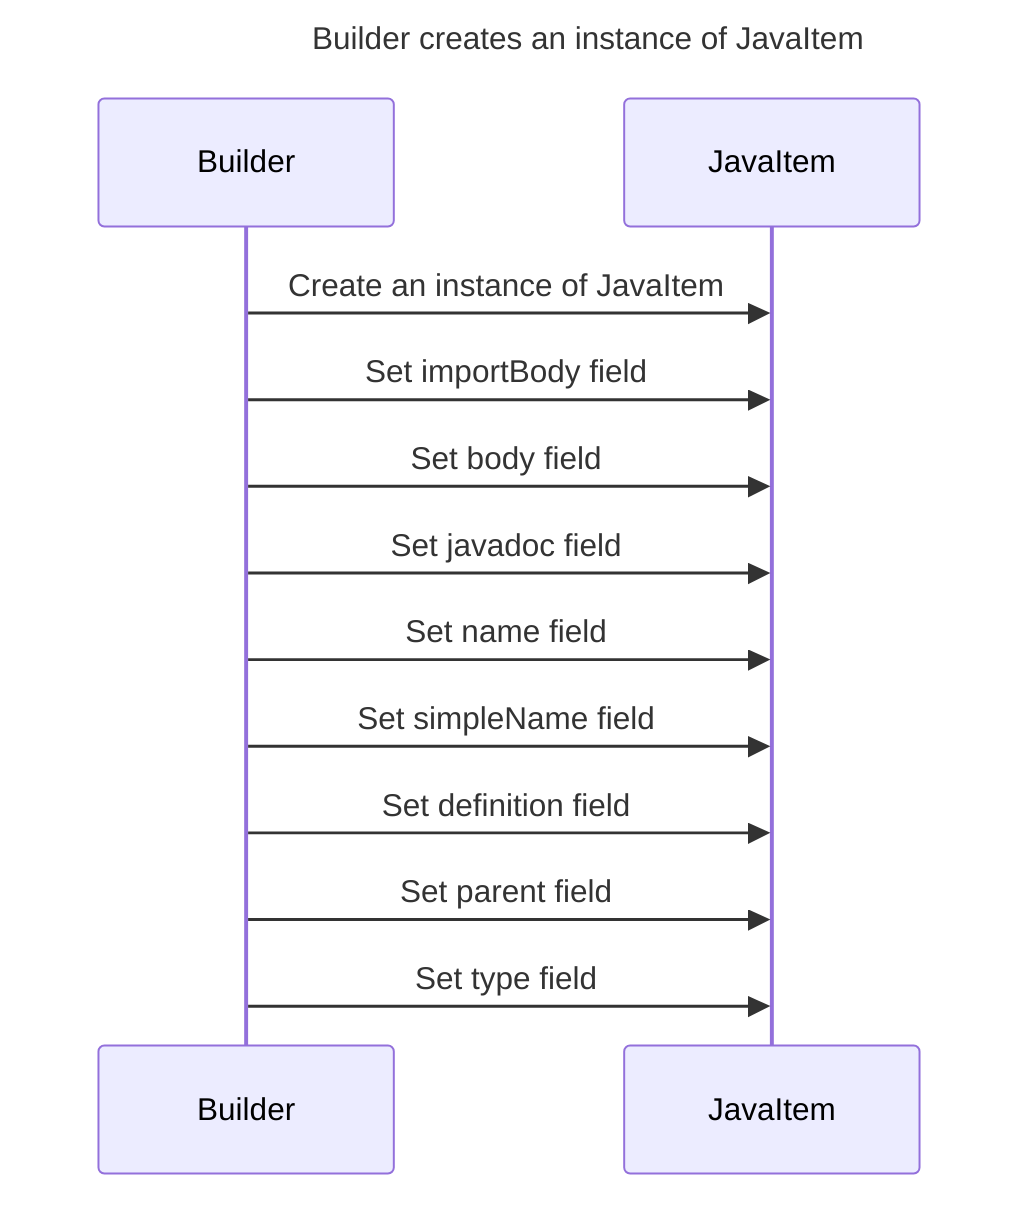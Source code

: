---
title: Builder creates an instance of JavaItem
---

sequenceDiagram
    participant Builder
    participant JavaItem

    Builder->>JavaItem: Create an instance of JavaItem
    Builder->>JavaItem: Set importBody field
    Builder->>JavaItem: Set body field
    Builder->>JavaItem: Set javadoc field
    Builder->>JavaItem: Set name field
    Builder->>JavaItem: Set simpleName field
    Builder->>JavaItem: Set definition field
    Builder->>JavaItem: Set parent field
    Builder->>JavaItem: Set type field